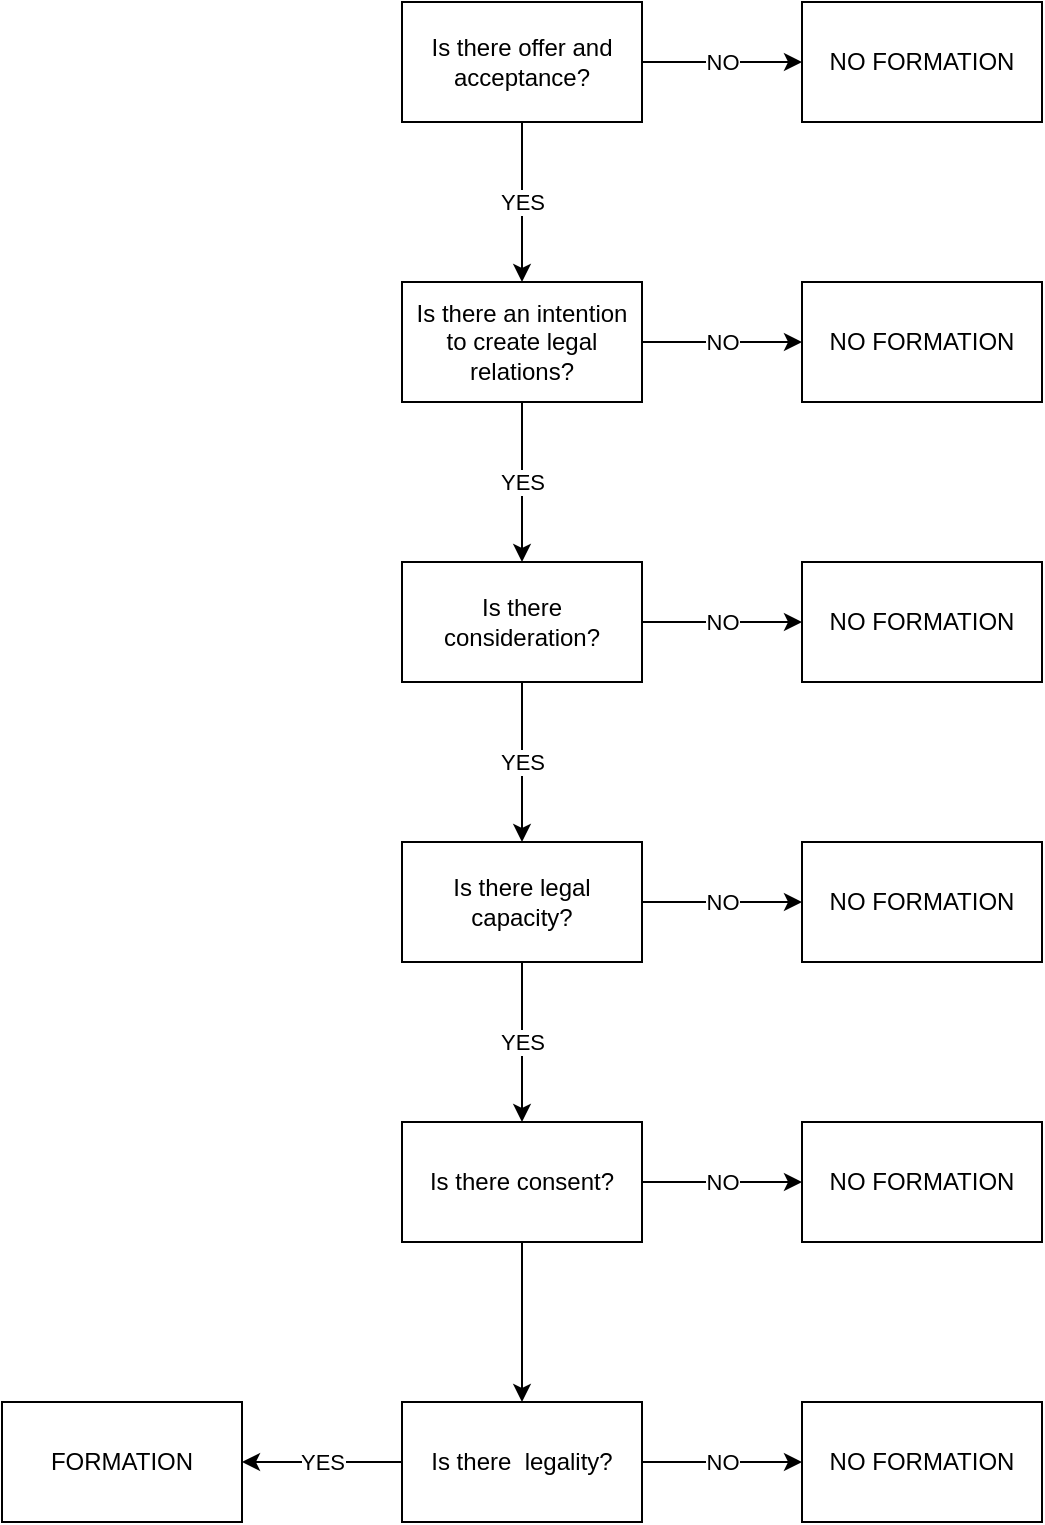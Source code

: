<mxfile version="24.7.17">
  <diagram id="C5RBs43oDa-KdzZeNtuy" name="Page-1">
    <mxGraphModel dx="794" dy="603" grid="1" gridSize="10" guides="1" tooltips="1" connect="1" arrows="1" fold="1" page="1" pageScale="1" pageWidth="827" pageHeight="1169" math="0" shadow="0">
      <root>
        <mxCell id="WIyWlLk6GJQsqaUBKTNV-0" />
        <mxCell id="WIyWlLk6GJQsqaUBKTNV-1" parent="WIyWlLk6GJQsqaUBKTNV-0" />
        <mxCell id="7NK-HKl2QfB_mlVbLdF_-2" value="YES" style="edgeStyle=orthogonalEdgeStyle;rounded=0;orthogonalLoop=1;jettySize=auto;html=1;" edge="1" parent="WIyWlLk6GJQsqaUBKTNV-1" source="7NK-HKl2QfB_mlVbLdF_-0" target="7NK-HKl2QfB_mlVbLdF_-1">
          <mxGeometry relative="1" as="geometry" />
        </mxCell>
        <mxCell id="7NK-HKl2QfB_mlVbLdF_-16" value="NO" style="edgeStyle=orthogonalEdgeStyle;rounded=0;orthogonalLoop=1;jettySize=auto;html=1;" edge="1" parent="WIyWlLk6GJQsqaUBKTNV-1" source="7NK-HKl2QfB_mlVbLdF_-0" target="7NK-HKl2QfB_mlVbLdF_-15">
          <mxGeometry relative="1" as="geometry" />
        </mxCell>
        <mxCell id="7NK-HKl2QfB_mlVbLdF_-0" value="Is there offer and acceptance?" style="rounded=0;whiteSpace=wrap;html=1;" vertex="1" parent="WIyWlLk6GJQsqaUBKTNV-1">
          <mxGeometry x="350" y="280" width="120" height="60" as="geometry" />
        </mxCell>
        <mxCell id="7NK-HKl2QfB_mlVbLdF_-6" value="YES" style="edgeStyle=orthogonalEdgeStyle;rounded=0;orthogonalLoop=1;jettySize=auto;html=1;" edge="1" parent="WIyWlLk6GJQsqaUBKTNV-1" source="7NK-HKl2QfB_mlVbLdF_-1" target="7NK-HKl2QfB_mlVbLdF_-5">
          <mxGeometry relative="1" as="geometry" />
        </mxCell>
        <mxCell id="7NK-HKl2QfB_mlVbLdF_-19" value="NO" style="edgeStyle=orthogonalEdgeStyle;rounded=0;orthogonalLoop=1;jettySize=auto;html=1;" edge="1" parent="WIyWlLk6GJQsqaUBKTNV-1" source="7NK-HKl2QfB_mlVbLdF_-1" target="7NK-HKl2QfB_mlVbLdF_-18">
          <mxGeometry relative="1" as="geometry" />
        </mxCell>
        <mxCell id="7NK-HKl2QfB_mlVbLdF_-1" value="Is there an intention to create legal relations?" style="rounded=0;whiteSpace=wrap;html=1;" vertex="1" parent="WIyWlLk6GJQsqaUBKTNV-1">
          <mxGeometry x="350" y="420" width="120" height="60" as="geometry" />
        </mxCell>
        <mxCell id="7NK-HKl2QfB_mlVbLdF_-8" value="YES" style="edgeStyle=orthogonalEdgeStyle;rounded=0;orthogonalLoop=1;jettySize=auto;html=1;" edge="1" parent="WIyWlLk6GJQsqaUBKTNV-1" source="7NK-HKl2QfB_mlVbLdF_-5" target="7NK-HKl2QfB_mlVbLdF_-7">
          <mxGeometry relative="1" as="geometry" />
        </mxCell>
        <mxCell id="7NK-HKl2QfB_mlVbLdF_-21" value="NO" style="edgeStyle=orthogonalEdgeStyle;rounded=0;orthogonalLoop=1;jettySize=auto;html=1;" edge="1" parent="WIyWlLk6GJQsqaUBKTNV-1" source="7NK-HKl2QfB_mlVbLdF_-5" target="7NK-HKl2QfB_mlVbLdF_-20">
          <mxGeometry relative="1" as="geometry" />
        </mxCell>
        <mxCell id="7NK-HKl2QfB_mlVbLdF_-5" value="Is there consideration?" style="whiteSpace=wrap;html=1;rounded=0;" vertex="1" parent="WIyWlLk6GJQsqaUBKTNV-1">
          <mxGeometry x="350" y="560" width="120" height="60" as="geometry" />
        </mxCell>
        <mxCell id="7NK-HKl2QfB_mlVbLdF_-10" value="YES" style="edgeStyle=orthogonalEdgeStyle;rounded=0;orthogonalLoop=1;jettySize=auto;html=1;" edge="1" parent="WIyWlLk6GJQsqaUBKTNV-1" source="7NK-HKl2QfB_mlVbLdF_-7" target="7NK-HKl2QfB_mlVbLdF_-9">
          <mxGeometry relative="1" as="geometry" />
        </mxCell>
        <mxCell id="7NK-HKl2QfB_mlVbLdF_-23" value="NO" style="edgeStyle=orthogonalEdgeStyle;rounded=0;orthogonalLoop=1;jettySize=auto;html=1;" edge="1" parent="WIyWlLk6GJQsqaUBKTNV-1" source="7NK-HKl2QfB_mlVbLdF_-7" target="7NK-HKl2QfB_mlVbLdF_-22">
          <mxGeometry relative="1" as="geometry" />
        </mxCell>
        <mxCell id="7NK-HKl2QfB_mlVbLdF_-7" value="Is there legal capacity?" style="whiteSpace=wrap;html=1;rounded=0;" vertex="1" parent="WIyWlLk6GJQsqaUBKTNV-1">
          <mxGeometry x="350" y="700" width="120" height="60" as="geometry" />
        </mxCell>
        <mxCell id="7NK-HKl2QfB_mlVbLdF_-25" value="NO" style="edgeStyle=orthogonalEdgeStyle;rounded=0;orthogonalLoop=1;jettySize=auto;html=1;" edge="1" parent="WIyWlLk6GJQsqaUBKTNV-1" source="7NK-HKl2QfB_mlVbLdF_-9" target="7NK-HKl2QfB_mlVbLdF_-24">
          <mxGeometry relative="1" as="geometry" />
        </mxCell>
        <mxCell id="7NK-HKl2QfB_mlVbLdF_-27" value="" style="edgeStyle=orthogonalEdgeStyle;rounded=0;orthogonalLoop=1;jettySize=auto;html=1;" edge="1" parent="WIyWlLk6GJQsqaUBKTNV-1" source="7NK-HKl2QfB_mlVbLdF_-9" target="7NK-HKl2QfB_mlVbLdF_-26">
          <mxGeometry relative="1" as="geometry" />
        </mxCell>
        <mxCell id="7NK-HKl2QfB_mlVbLdF_-9" value="Is there consent?" style="whiteSpace=wrap;html=1;rounded=0;" vertex="1" parent="WIyWlLk6GJQsqaUBKTNV-1">
          <mxGeometry x="350" y="840" width="120" height="60" as="geometry" />
        </mxCell>
        <mxCell id="7NK-HKl2QfB_mlVbLdF_-15" value="NO FORMATION" style="whiteSpace=wrap;html=1;rounded=0;" vertex="1" parent="WIyWlLk6GJQsqaUBKTNV-1">
          <mxGeometry x="550" y="280" width="120" height="60" as="geometry" />
        </mxCell>
        <mxCell id="7NK-HKl2QfB_mlVbLdF_-18" value="NO FORMATION" style="whiteSpace=wrap;html=1;rounded=0;" vertex="1" parent="WIyWlLk6GJQsqaUBKTNV-1">
          <mxGeometry x="550" y="420" width="120" height="60" as="geometry" />
        </mxCell>
        <mxCell id="7NK-HKl2QfB_mlVbLdF_-20" value="NO FORMATION" style="whiteSpace=wrap;html=1;rounded=0;" vertex="1" parent="WIyWlLk6GJQsqaUBKTNV-1">
          <mxGeometry x="550" y="560" width="120" height="60" as="geometry" />
        </mxCell>
        <mxCell id="7NK-HKl2QfB_mlVbLdF_-22" value="NO FORMATION" style="whiteSpace=wrap;html=1;rounded=0;" vertex="1" parent="WIyWlLk6GJQsqaUBKTNV-1">
          <mxGeometry x="550" y="700" width="120" height="60" as="geometry" />
        </mxCell>
        <mxCell id="7NK-HKl2QfB_mlVbLdF_-24" value="NO FORMATION" style="whiteSpace=wrap;html=1;rounded=0;" vertex="1" parent="WIyWlLk6GJQsqaUBKTNV-1">
          <mxGeometry x="550" y="840" width="120" height="60" as="geometry" />
        </mxCell>
        <mxCell id="7NK-HKl2QfB_mlVbLdF_-29" value="NO" style="edgeStyle=orthogonalEdgeStyle;rounded=0;orthogonalLoop=1;jettySize=auto;html=1;" edge="1" parent="WIyWlLk6GJQsqaUBKTNV-1" source="7NK-HKl2QfB_mlVbLdF_-26" target="7NK-HKl2QfB_mlVbLdF_-28">
          <mxGeometry relative="1" as="geometry" />
        </mxCell>
        <mxCell id="7NK-HKl2QfB_mlVbLdF_-31" value="YES" style="edgeStyle=orthogonalEdgeStyle;rounded=0;orthogonalLoop=1;jettySize=auto;html=1;" edge="1" parent="WIyWlLk6GJQsqaUBKTNV-1" source="7NK-HKl2QfB_mlVbLdF_-26" target="7NK-HKl2QfB_mlVbLdF_-30">
          <mxGeometry relative="1" as="geometry" />
        </mxCell>
        <mxCell id="7NK-HKl2QfB_mlVbLdF_-26" value="Is there&amp;nbsp; legality?" style="whiteSpace=wrap;html=1;rounded=0;" vertex="1" parent="WIyWlLk6GJQsqaUBKTNV-1">
          <mxGeometry x="350" y="980" width="120" height="60" as="geometry" />
        </mxCell>
        <mxCell id="7NK-HKl2QfB_mlVbLdF_-28" value="NO FORMATION" style="whiteSpace=wrap;html=1;rounded=0;" vertex="1" parent="WIyWlLk6GJQsqaUBKTNV-1">
          <mxGeometry x="550" y="980" width="120" height="60" as="geometry" />
        </mxCell>
        <mxCell id="7NK-HKl2QfB_mlVbLdF_-30" value="FORMATION" style="whiteSpace=wrap;html=1;rounded=0;" vertex="1" parent="WIyWlLk6GJQsqaUBKTNV-1">
          <mxGeometry x="150" y="980" width="120" height="60" as="geometry" />
        </mxCell>
      </root>
    </mxGraphModel>
  </diagram>
</mxfile>
